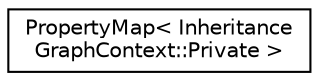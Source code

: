 digraph "Graphical Class Hierarchy"
{
 // LATEX_PDF_SIZE
  edge [fontname="Helvetica",fontsize="10",labelfontname="Helvetica",labelfontsize="10"];
  node [fontname="Helvetica",fontsize="10",shape=record];
  rankdir="LR";
  Node0 [label="PropertyMap\< Inheritance\lGraphContext::Private \>",height=0.2,width=0.4,color="black", fillcolor="white", style="filled",URL="$classPropertyMap.html",tooltip=" "];
}
